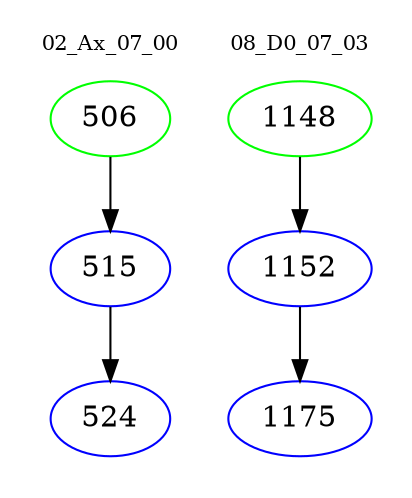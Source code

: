 digraph{
subgraph cluster_0 {
color = white
label = "02_Ax_07_00";
fontsize=10;
T0_506 [label="506", color="green"]
T0_506 -> T0_515 [color="black"]
T0_515 [label="515", color="blue"]
T0_515 -> T0_524 [color="black"]
T0_524 [label="524", color="blue"]
}
subgraph cluster_1 {
color = white
label = "08_D0_07_03";
fontsize=10;
T1_1148 [label="1148", color="green"]
T1_1148 -> T1_1152 [color="black"]
T1_1152 [label="1152", color="blue"]
T1_1152 -> T1_1175 [color="black"]
T1_1175 [label="1175", color="blue"]
}
}
